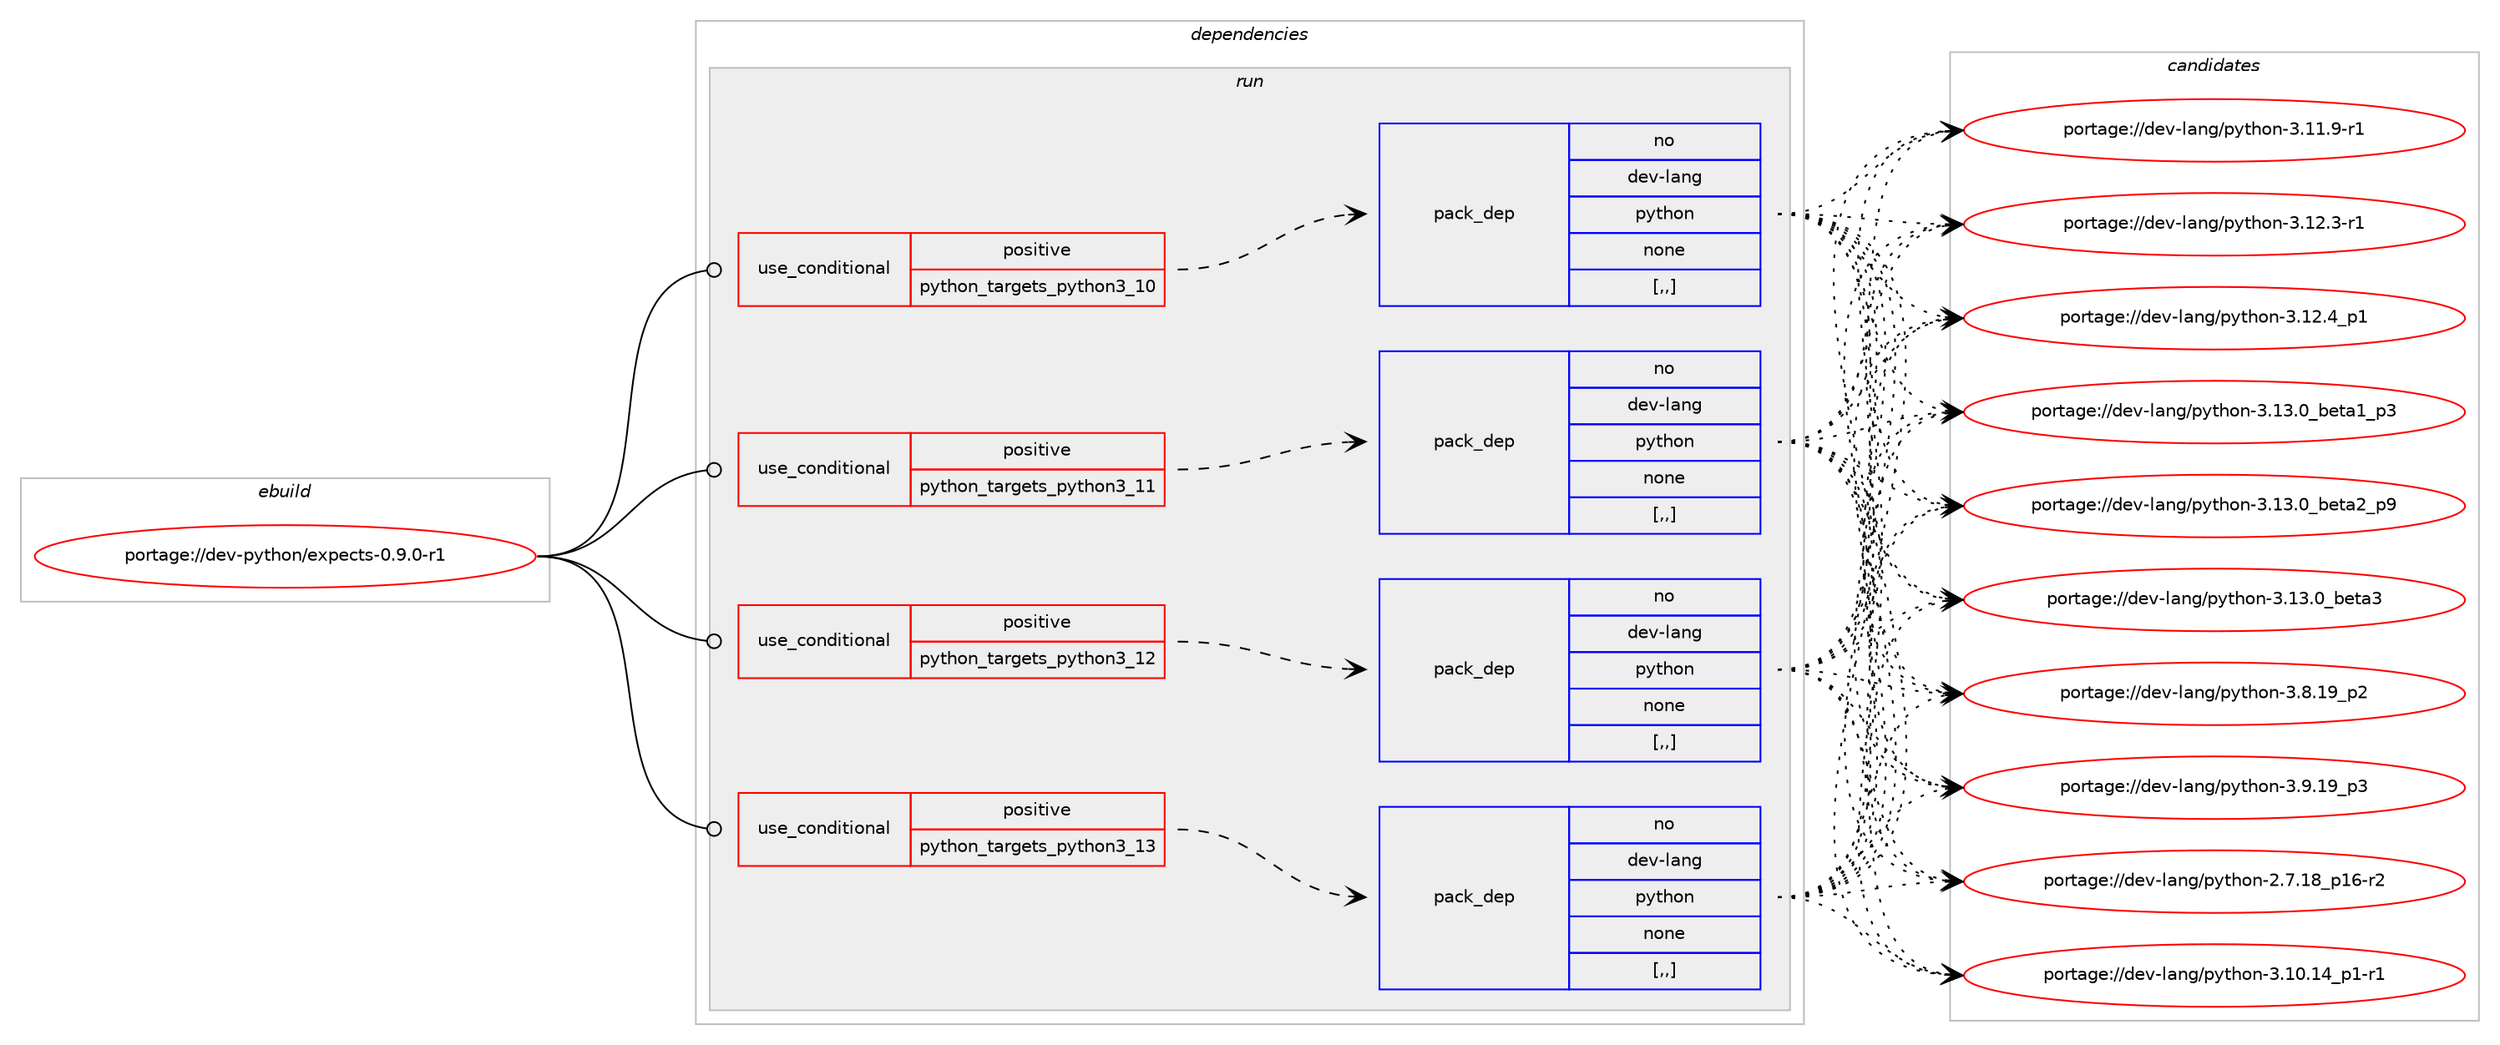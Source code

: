 digraph prolog {

# *************
# Graph options
# *************

newrank=true;
concentrate=true;
compound=true;
graph [rankdir=LR,fontname=Helvetica,fontsize=10,ranksep=1.5];#, ranksep=2.5, nodesep=0.2];
edge  [arrowhead=vee];
node  [fontname=Helvetica,fontsize=10];

# **********
# The ebuild
# **********

subgraph cluster_leftcol {
color=gray;
rank=same;
label=<<i>ebuild</i>>;
id [label="portage://dev-python/expects-0.9.0-r1", color=red, width=4, href="../dev-python/expects-0.9.0-r1.svg"];
}

# ****************
# The dependencies
# ****************

subgraph cluster_midcol {
color=gray;
label=<<i>dependencies</i>>;
subgraph cluster_compile {
fillcolor="#eeeeee";
style=filled;
label=<<i>compile</i>>;
}
subgraph cluster_compileandrun {
fillcolor="#eeeeee";
style=filled;
label=<<i>compile and run</i>>;
}
subgraph cluster_run {
fillcolor="#eeeeee";
style=filled;
label=<<i>run</i>>;
subgraph cond31719 {
dependency142638 [label=<<TABLE BORDER="0" CELLBORDER="1" CELLSPACING="0" CELLPADDING="4"><TR><TD ROWSPAN="3" CELLPADDING="10">use_conditional</TD></TR><TR><TD>positive</TD></TR><TR><TD>python_targets_python3_10</TD></TR></TABLE>>, shape=none, color=red];
subgraph pack109705 {
dependency142639 [label=<<TABLE BORDER="0" CELLBORDER="1" CELLSPACING="0" CELLPADDING="4" WIDTH="220"><TR><TD ROWSPAN="6" CELLPADDING="30">pack_dep</TD></TR><TR><TD WIDTH="110">no</TD></TR><TR><TD>dev-lang</TD></TR><TR><TD>python</TD></TR><TR><TD>none</TD></TR><TR><TD>[,,]</TD></TR></TABLE>>, shape=none, color=blue];
}
dependency142638:e -> dependency142639:w [weight=20,style="dashed",arrowhead="vee"];
}
id:e -> dependency142638:w [weight=20,style="solid",arrowhead="odot"];
subgraph cond31720 {
dependency142640 [label=<<TABLE BORDER="0" CELLBORDER="1" CELLSPACING="0" CELLPADDING="4"><TR><TD ROWSPAN="3" CELLPADDING="10">use_conditional</TD></TR><TR><TD>positive</TD></TR><TR><TD>python_targets_python3_11</TD></TR></TABLE>>, shape=none, color=red];
subgraph pack109706 {
dependency142641 [label=<<TABLE BORDER="0" CELLBORDER="1" CELLSPACING="0" CELLPADDING="4" WIDTH="220"><TR><TD ROWSPAN="6" CELLPADDING="30">pack_dep</TD></TR><TR><TD WIDTH="110">no</TD></TR><TR><TD>dev-lang</TD></TR><TR><TD>python</TD></TR><TR><TD>none</TD></TR><TR><TD>[,,]</TD></TR></TABLE>>, shape=none, color=blue];
}
dependency142640:e -> dependency142641:w [weight=20,style="dashed",arrowhead="vee"];
}
id:e -> dependency142640:w [weight=20,style="solid",arrowhead="odot"];
subgraph cond31721 {
dependency142642 [label=<<TABLE BORDER="0" CELLBORDER="1" CELLSPACING="0" CELLPADDING="4"><TR><TD ROWSPAN="3" CELLPADDING="10">use_conditional</TD></TR><TR><TD>positive</TD></TR><TR><TD>python_targets_python3_12</TD></TR></TABLE>>, shape=none, color=red];
subgraph pack109707 {
dependency142643 [label=<<TABLE BORDER="0" CELLBORDER="1" CELLSPACING="0" CELLPADDING="4" WIDTH="220"><TR><TD ROWSPAN="6" CELLPADDING="30">pack_dep</TD></TR><TR><TD WIDTH="110">no</TD></TR><TR><TD>dev-lang</TD></TR><TR><TD>python</TD></TR><TR><TD>none</TD></TR><TR><TD>[,,]</TD></TR></TABLE>>, shape=none, color=blue];
}
dependency142642:e -> dependency142643:w [weight=20,style="dashed",arrowhead="vee"];
}
id:e -> dependency142642:w [weight=20,style="solid",arrowhead="odot"];
subgraph cond31722 {
dependency142644 [label=<<TABLE BORDER="0" CELLBORDER="1" CELLSPACING="0" CELLPADDING="4"><TR><TD ROWSPAN="3" CELLPADDING="10">use_conditional</TD></TR><TR><TD>positive</TD></TR><TR><TD>python_targets_python3_13</TD></TR></TABLE>>, shape=none, color=red];
subgraph pack109708 {
dependency142645 [label=<<TABLE BORDER="0" CELLBORDER="1" CELLSPACING="0" CELLPADDING="4" WIDTH="220"><TR><TD ROWSPAN="6" CELLPADDING="30">pack_dep</TD></TR><TR><TD WIDTH="110">no</TD></TR><TR><TD>dev-lang</TD></TR><TR><TD>python</TD></TR><TR><TD>none</TD></TR><TR><TD>[,,]</TD></TR></TABLE>>, shape=none, color=blue];
}
dependency142644:e -> dependency142645:w [weight=20,style="dashed",arrowhead="vee"];
}
id:e -> dependency142644:w [weight=20,style="solid",arrowhead="odot"];
}
}

# **************
# The candidates
# **************

subgraph cluster_choices {
rank=same;
color=gray;
label=<<i>candidates</i>>;

subgraph choice109705 {
color=black;
nodesep=1;
choice100101118451089711010347112121116104111110455046554649569511249544511450 [label="portage://dev-lang/python-2.7.18_p16-r2", color=red, width=4,href="../dev-lang/python-2.7.18_p16-r2.svg"];
choice100101118451089711010347112121116104111110455146494846495295112494511449 [label="portage://dev-lang/python-3.10.14_p1-r1", color=red, width=4,href="../dev-lang/python-3.10.14_p1-r1.svg"];
choice100101118451089711010347112121116104111110455146494946574511449 [label="portage://dev-lang/python-3.11.9-r1", color=red, width=4,href="../dev-lang/python-3.11.9-r1.svg"];
choice100101118451089711010347112121116104111110455146495046514511449 [label="portage://dev-lang/python-3.12.3-r1", color=red, width=4,href="../dev-lang/python-3.12.3-r1.svg"];
choice100101118451089711010347112121116104111110455146495046529511249 [label="portage://dev-lang/python-3.12.4_p1", color=red, width=4,href="../dev-lang/python-3.12.4_p1.svg"];
choice10010111845108971101034711212111610411111045514649514648959810111697499511251 [label="portage://dev-lang/python-3.13.0_beta1_p3", color=red, width=4,href="../dev-lang/python-3.13.0_beta1_p3.svg"];
choice10010111845108971101034711212111610411111045514649514648959810111697509511257 [label="portage://dev-lang/python-3.13.0_beta2_p9", color=red, width=4,href="../dev-lang/python-3.13.0_beta2_p9.svg"];
choice1001011184510897110103471121211161041111104551464951464895981011169751 [label="portage://dev-lang/python-3.13.0_beta3", color=red, width=4,href="../dev-lang/python-3.13.0_beta3.svg"];
choice100101118451089711010347112121116104111110455146564649579511250 [label="portage://dev-lang/python-3.8.19_p2", color=red, width=4,href="../dev-lang/python-3.8.19_p2.svg"];
choice100101118451089711010347112121116104111110455146574649579511251 [label="portage://dev-lang/python-3.9.19_p3", color=red, width=4,href="../dev-lang/python-3.9.19_p3.svg"];
dependency142639:e -> choice100101118451089711010347112121116104111110455046554649569511249544511450:w [style=dotted,weight="100"];
dependency142639:e -> choice100101118451089711010347112121116104111110455146494846495295112494511449:w [style=dotted,weight="100"];
dependency142639:e -> choice100101118451089711010347112121116104111110455146494946574511449:w [style=dotted,weight="100"];
dependency142639:e -> choice100101118451089711010347112121116104111110455146495046514511449:w [style=dotted,weight="100"];
dependency142639:e -> choice100101118451089711010347112121116104111110455146495046529511249:w [style=dotted,weight="100"];
dependency142639:e -> choice10010111845108971101034711212111610411111045514649514648959810111697499511251:w [style=dotted,weight="100"];
dependency142639:e -> choice10010111845108971101034711212111610411111045514649514648959810111697509511257:w [style=dotted,weight="100"];
dependency142639:e -> choice1001011184510897110103471121211161041111104551464951464895981011169751:w [style=dotted,weight="100"];
dependency142639:e -> choice100101118451089711010347112121116104111110455146564649579511250:w [style=dotted,weight="100"];
dependency142639:e -> choice100101118451089711010347112121116104111110455146574649579511251:w [style=dotted,weight="100"];
}
subgraph choice109706 {
color=black;
nodesep=1;
choice100101118451089711010347112121116104111110455046554649569511249544511450 [label="portage://dev-lang/python-2.7.18_p16-r2", color=red, width=4,href="../dev-lang/python-2.7.18_p16-r2.svg"];
choice100101118451089711010347112121116104111110455146494846495295112494511449 [label="portage://dev-lang/python-3.10.14_p1-r1", color=red, width=4,href="../dev-lang/python-3.10.14_p1-r1.svg"];
choice100101118451089711010347112121116104111110455146494946574511449 [label="portage://dev-lang/python-3.11.9-r1", color=red, width=4,href="../dev-lang/python-3.11.9-r1.svg"];
choice100101118451089711010347112121116104111110455146495046514511449 [label="portage://dev-lang/python-3.12.3-r1", color=red, width=4,href="../dev-lang/python-3.12.3-r1.svg"];
choice100101118451089711010347112121116104111110455146495046529511249 [label="portage://dev-lang/python-3.12.4_p1", color=red, width=4,href="../dev-lang/python-3.12.4_p1.svg"];
choice10010111845108971101034711212111610411111045514649514648959810111697499511251 [label="portage://dev-lang/python-3.13.0_beta1_p3", color=red, width=4,href="../dev-lang/python-3.13.0_beta1_p3.svg"];
choice10010111845108971101034711212111610411111045514649514648959810111697509511257 [label="portage://dev-lang/python-3.13.0_beta2_p9", color=red, width=4,href="../dev-lang/python-3.13.0_beta2_p9.svg"];
choice1001011184510897110103471121211161041111104551464951464895981011169751 [label="portage://dev-lang/python-3.13.0_beta3", color=red, width=4,href="../dev-lang/python-3.13.0_beta3.svg"];
choice100101118451089711010347112121116104111110455146564649579511250 [label="portage://dev-lang/python-3.8.19_p2", color=red, width=4,href="../dev-lang/python-3.8.19_p2.svg"];
choice100101118451089711010347112121116104111110455146574649579511251 [label="portage://dev-lang/python-3.9.19_p3", color=red, width=4,href="../dev-lang/python-3.9.19_p3.svg"];
dependency142641:e -> choice100101118451089711010347112121116104111110455046554649569511249544511450:w [style=dotted,weight="100"];
dependency142641:e -> choice100101118451089711010347112121116104111110455146494846495295112494511449:w [style=dotted,weight="100"];
dependency142641:e -> choice100101118451089711010347112121116104111110455146494946574511449:w [style=dotted,weight="100"];
dependency142641:e -> choice100101118451089711010347112121116104111110455146495046514511449:w [style=dotted,weight="100"];
dependency142641:e -> choice100101118451089711010347112121116104111110455146495046529511249:w [style=dotted,weight="100"];
dependency142641:e -> choice10010111845108971101034711212111610411111045514649514648959810111697499511251:w [style=dotted,weight="100"];
dependency142641:e -> choice10010111845108971101034711212111610411111045514649514648959810111697509511257:w [style=dotted,weight="100"];
dependency142641:e -> choice1001011184510897110103471121211161041111104551464951464895981011169751:w [style=dotted,weight="100"];
dependency142641:e -> choice100101118451089711010347112121116104111110455146564649579511250:w [style=dotted,weight="100"];
dependency142641:e -> choice100101118451089711010347112121116104111110455146574649579511251:w [style=dotted,weight="100"];
}
subgraph choice109707 {
color=black;
nodesep=1;
choice100101118451089711010347112121116104111110455046554649569511249544511450 [label="portage://dev-lang/python-2.7.18_p16-r2", color=red, width=4,href="../dev-lang/python-2.7.18_p16-r2.svg"];
choice100101118451089711010347112121116104111110455146494846495295112494511449 [label="portage://dev-lang/python-3.10.14_p1-r1", color=red, width=4,href="../dev-lang/python-3.10.14_p1-r1.svg"];
choice100101118451089711010347112121116104111110455146494946574511449 [label="portage://dev-lang/python-3.11.9-r1", color=red, width=4,href="../dev-lang/python-3.11.9-r1.svg"];
choice100101118451089711010347112121116104111110455146495046514511449 [label="portage://dev-lang/python-3.12.3-r1", color=red, width=4,href="../dev-lang/python-3.12.3-r1.svg"];
choice100101118451089711010347112121116104111110455146495046529511249 [label="portage://dev-lang/python-3.12.4_p1", color=red, width=4,href="../dev-lang/python-3.12.4_p1.svg"];
choice10010111845108971101034711212111610411111045514649514648959810111697499511251 [label="portage://dev-lang/python-3.13.0_beta1_p3", color=red, width=4,href="../dev-lang/python-3.13.0_beta1_p3.svg"];
choice10010111845108971101034711212111610411111045514649514648959810111697509511257 [label="portage://dev-lang/python-3.13.0_beta2_p9", color=red, width=4,href="../dev-lang/python-3.13.0_beta2_p9.svg"];
choice1001011184510897110103471121211161041111104551464951464895981011169751 [label="portage://dev-lang/python-3.13.0_beta3", color=red, width=4,href="../dev-lang/python-3.13.0_beta3.svg"];
choice100101118451089711010347112121116104111110455146564649579511250 [label="portage://dev-lang/python-3.8.19_p2", color=red, width=4,href="../dev-lang/python-3.8.19_p2.svg"];
choice100101118451089711010347112121116104111110455146574649579511251 [label="portage://dev-lang/python-3.9.19_p3", color=red, width=4,href="../dev-lang/python-3.9.19_p3.svg"];
dependency142643:e -> choice100101118451089711010347112121116104111110455046554649569511249544511450:w [style=dotted,weight="100"];
dependency142643:e -> choice100101118451089711010347112121116104111110455146494846495295112494511449:w [style=dotted,weight="100"];
dependency142643:e -> choice100101118451089711010347112121116104111110455146494946574511449:w [style=dotted,weight="100"];
dependency142643:e -> choice100101118451089711010347112121116104111110455146495046514511449:w [style=dotted,weight="100"];
dependency142643:e -> choice100101118451089711010347112121116104111110455146495046529511249:w [style=dotted,weight="100"];
dependency142643:e -> choice10010111845108971101034711212111610411111045514649514648959810111697499511251:w [style=dotted,weight="100"];
dependency142643:e -> choice10010111845108971101034711212111610411111045514649514648959810111697509511257:w [style=dotted,weight="100"];
dependency142643:e -> choice1001011184510897110103471121211161041111104551464951464895981011169751:w [style=dotted,weight="100"];
dependency142643:e -> choice100101118451089711010347112121116104111110455146564649579511250:w [style=dotted,weight="100"];
dependency142643:e -> choice100101118451089711010347112121116104111110455146574649579511251:w [style=dotted,weight="100"];
}
subgraph choice109708 {
color=black;
nodesep=1;
choice100101118451089711010347112121116104111110455046554649569511249544511450 [label="portage://dev-lang/python-2.7.18_p16-r2", color=red, width=4,href="../dev-lang/python-2.7.18_p16-r2.svg"];
choice100101118451089711010347112121116104111110455146494846495295112494511449 [label="portage://dev-lang/python-3.10.14_p1-r1", color=red, width=4,href="../dev-lang/python-3.10.14_p1-r1.svg"];
choice100101118451089711010347112121116104111110455146494946574511449 [label="portage://dev-lang/python-3.11.9-r1", color=red, width=4,href="../dev-lang/python-3.11.9-r1.svg"];
choice100101118451089711010347112121116104111110455146495046514511449 [label="portage://dev-lang/python-3.12.3-r1", color=red, width=4,href="../dev-lang/python-3.12.3-r1.svg"];
choice100101118451089711010347112121116104111110455146495046529511249 [label="portage://dev-lang/python-3.12.4_p1", color=red, width=4,href="../dev-lang/python-3.12.4_p1.svg"];
choice10010111845108971101034711212111610411111045514649514648959810111697499511251 [label="portage://dev-lang/python-3.13.0_beta1_p3", color=red, width=4,href="../dev-lang/python-3.13.0_beta1_p3.svg"];
choice10010111845108971101034711212111610411111045514649514648959810111697509511257 [label="portage://dev-lang/python-3.13.0_beta2_p9", color=red, width=4,href="../dev-lang/python-3.13.0_beta2_p9.svg"];
choice1001011184510897110103471121211161041111104551464951464895981011169751 [label="portage://dev-lang/python-3.13.0_beta3", color=red, width=4,href="../dev-lang/python-3.13.0_beta3.svg"];
choice100101118451089711010347112121116104111110455146564649579511250 [label="portage://dev-lang/python-3.8.19_p2", color=red, width=4,href="../dev-lang/python-3.8.19_p2.svg"];
choice100101118451089711010347112121116104111110455146574649579511251 [label="portage://dev-lang/python-3.9.19_p3", color=red, width=4,href="../dev-lang/python-3.9.19_p3.svg"];
dependency142645:e -> choice100101118451089711010347112121116104111110455046554649569511249544511450:w [style=dotted,weight="100"];
dependency142645:e -> choice100101118451089711010347112121116104111110455146494846495295112494511449:w [style=dotted,weight="100"];
dependency142645:e -> choice100101118451089711010347112121116104111110455146494946574511449:w [style=dotted,weight="100"];
dependency142645:e -> choice100101118451089711010347112121116104111110455146495046514511449:w [style=dotted,weight="100"];
dependency142645:e -> choice100101118451089711010347112121116104111110455146495046529511249:w [style=dotted,weight="100"];
dependency142645:e -> choice10010111845108971101034711212111610411111045514649514648959810111697499511251:w [style=dotted,weight="100"];
dependency142645:e -> choice10010111845108971101034711212111610411111045514649514648959810111697509511257:w [style=dotted,weight="100"];
dependency142645:e -> choice1001011184510897110103471121211161041111104551464951464895981011169751:w [style=dotted,weight="100"];
dependency142645:e -> choice100101118451089711010347112121116104111110455146564649579511250:w [style=dotted,weight="100"];
dependency142645:e -> choice100101118451089711010347112121116104111110455146574649579511251:w [style=dotted,weight="100"];
}
}

}
